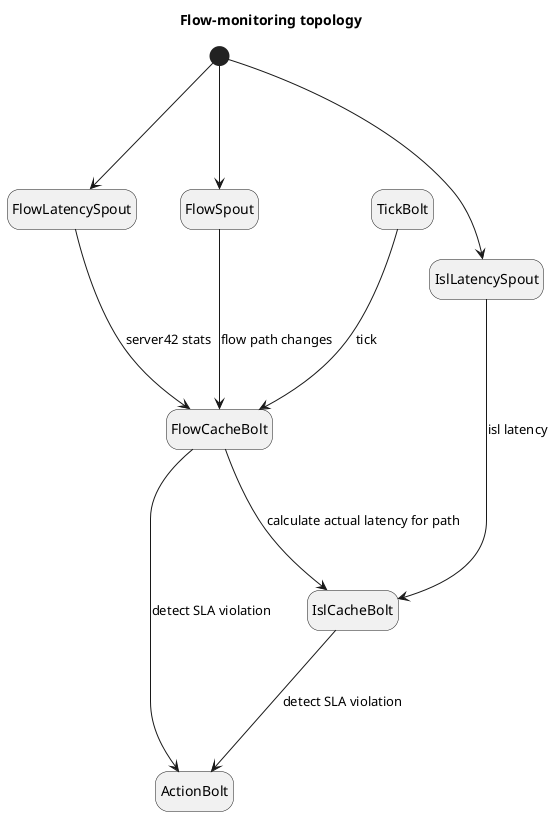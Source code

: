 @startuml
title Flow-monitoring topology
hide empty description

[*] ---> FlowSpout
[*] ---> FlowLatencySpout
[*] ---> IslLatencySpout

FlowSpout ---> FlowCacheBolt : flow path changes
FlowLatencySpout ---> FlowCacheBolt : server42 stats
IslLatencySpout ---> IslCacheBolt : isl latency
TickBolt ---> FlowCacheBolt : tick
FlowCacheBolt ---> IslCacheBolt : calculate actual latency for path
FlowCacheBolt ---> ActionBolt : detect SLA violation
IslCacheBolt ---> ActionBolt : detect SLA violation

@enduml
